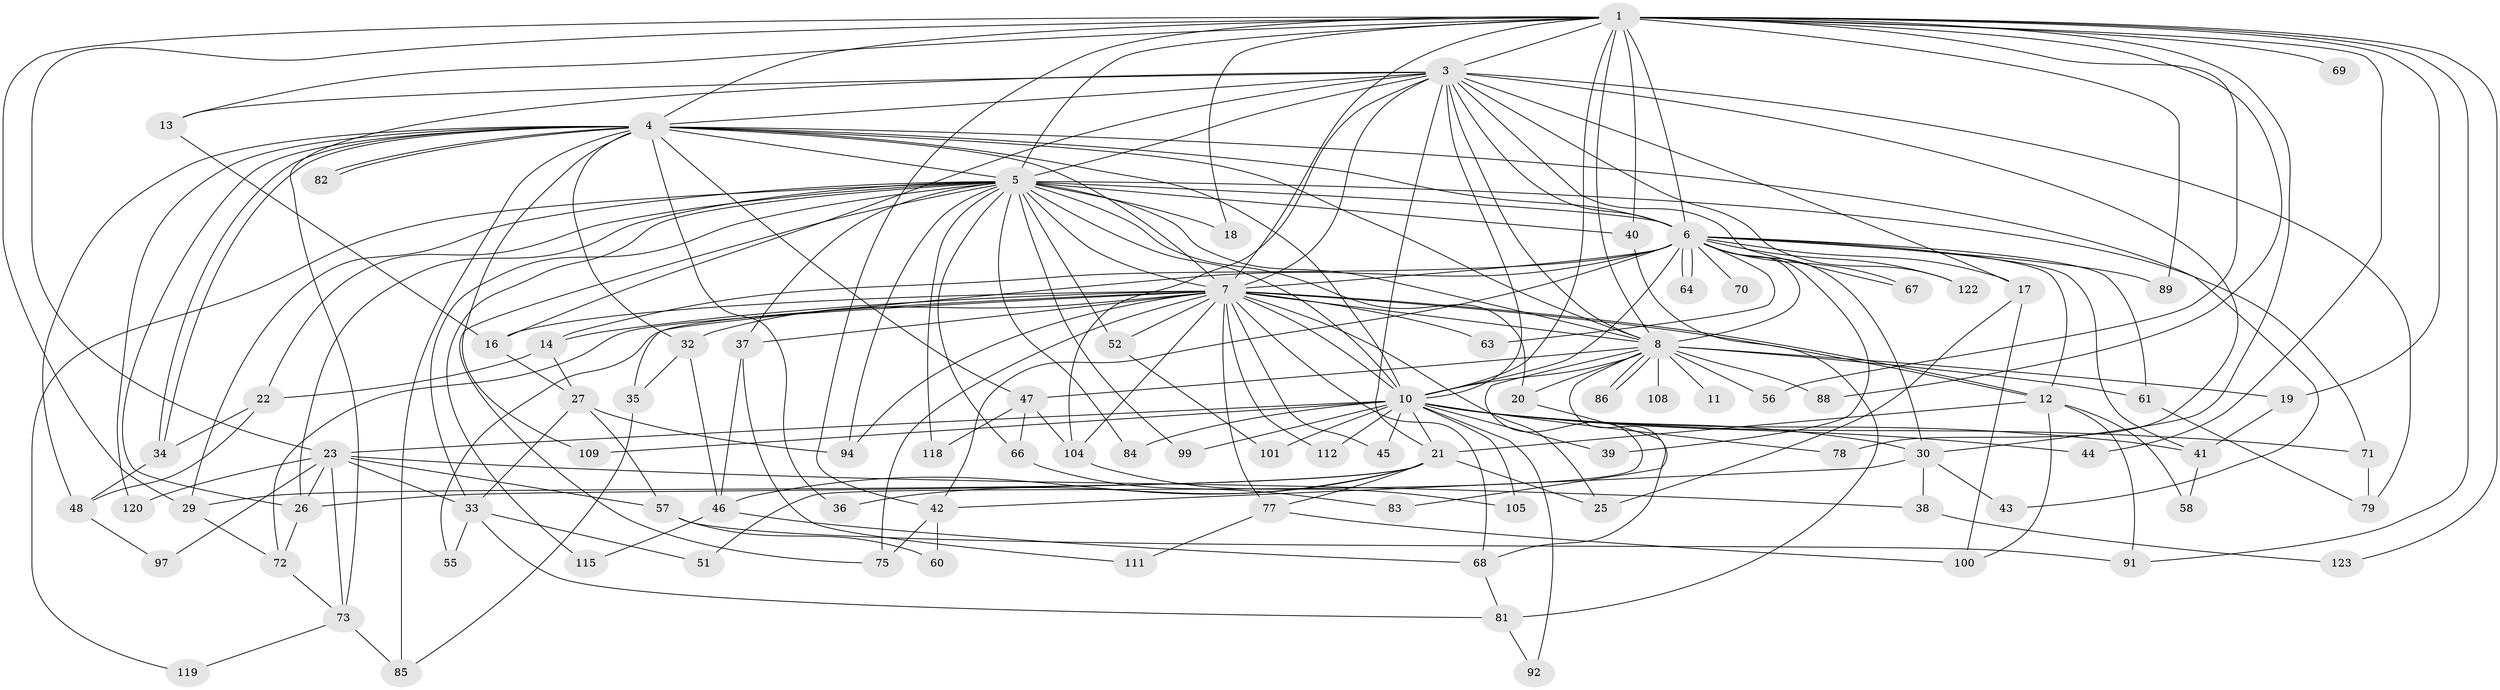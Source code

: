 // original degree distribution, {17: 0.016260162601626018, 21: 0.016260162601626018, 22: 0.008130081300813009, 20: 0.008130081300813009, 23: 0.008130081300813009, 28: 0.008130081300813009, 12: 0.008130081300813009, 26: 0.008130081300813009, 2: 0.5121951219512195, 5: 0.056910569105691054, 3: 0.17073170731707318, 4: 0.13008130081300814, 11: 0.008130081300813009, 9: 0.016260162601626018, 6: 0.024390243902439025}
// Generated by graph-tools (version 1.1) at 2025/11/02/27/25 16:11:00]
// undirected, 91 vertices, 215 edges
graph export_dot {
graph [start="1"]
  node [color=gray90,style=filled];
  1 [super="+2"];
  3 [super="+87"];
  4 [super="+76"];
  5 [super="+15"];
  6 [super="+28"];
  7 [super="+95"];
  8 [super="+9"];
  10 [super="+62"];
  11;
  12 [super="+24"];
  13;
  14;
  16 [super="+103"];
  17;
  18;
  19;
  20;
  21 [super="+53"];
  22;
  23;
  25 [super="+31"];
  26 [super="+50"];
  27 [super="+117"];
  29;
  30 [super="+65"];
  32;
  33 [super="+98"];
  34 [super="+59"];
  35 [super="+102"];
  36;
  37;
  38;
  39;
  40;
  41 [super="+54"];
  42 [super="+93"];
  43;
  44;
  45;
  46 [super="+110"];
  47;
  48 [super="+49"];
  51;
  52;
  55;
  56;
  57;
  58;
  60;
  61;
  63;
  64;
  66;
  67;
  68 [super="+74"];
  69;
  70;
  71 [super="+80"];
  72 [super="+107"];
  73 [super="+90"];
  75;
  77;
  78;
  79;
  81 [super="+116"];
  82;
  83;
  84;
  85;
  86;
  88;
  89;
  91 [super="+96"];
  92;
  94;
  97;
  99;
  100 [super="+106"];
  101;
  104 [super="+113"];
  105;
  108 [super="+114"];
  109;
  111;
  112;
  115 [super="+121"];
  118;
  119;
  120;
  122;
  123;
  1 -- 3 [weight=2];
  1 -- 4 [weight=2];
  1 -- 5 [weight=2];
  1 -- 6 [weight=2];
  1 -- 7 [weight=2];
  1 -- 8 [weight=4];
  1 -- 10 [weight=2];
  1 -- 30;
  1 -- 40;
  1 -- 42;
  1 -- 44;
  1 -- 56;
  1 -- 69 [weight=2];
  1 -- 88;
  1 -- 123;
  1 -- 13;
  1 -- 18;
  1 -- 19;
  1 -- 23;
  1 -- 89;
  1 -- 29;
  1 -- 91;
  3 -- 4;
  3 -- 5;
  3 -- 6 [weight=2];
  3 -- 7;
  3 -- 8 [weight=2];
  3 -- 10 [weight=2];
  3 -- 13;
  3 -- 16;
  3 -- 17;
  3 -- 21;
  3 -- 67;
  3 -- 73;
  3 -- 78;
  3 -- 79;
  3 -- 122;
  3 -- 104;
  4 -- 5;
  4 -- 6;
  4 -- 7;
  4 -- 8 [weight=2];
  4 -- 10;
  4 -- 32;
  4 -- 34;
  4 -- 34;
  4 -- 36;
  4 -- 43;
  4 -- 47;
  4 -- 48;
  4 -- 82;
  4 -- 82;
  4 -- 85;
  4 -- 109;
  4 -- 120;
  4 -- 26;
  5 -- 6;
  5 -- 7 [weight=2];
  5 -- 8 [weight=2];
  5 -- 10;
  5 -- 18;
  5 -- 22;
  5 -- 29;
  5 -- 33;
  5 -- 40;
  5 -- 52;
  5 -- 66;
  5 -- 75;
  5 -- 115 [weight=2];
  5 -- 118;
  5 -- 99;
  5 -- 37;
  5 -- 71;
  5 -- 84;
  5 -- 20;
  5 -- 119;
  5 -- 94;
  5 -- 26;
  6 -- 7;
  6 -- 8 [weight=2];
  6 -- 10;
  6 -- 14;
  6 -- 17;
  6 -- 30;
  6 -- 35;
  6 -- 42;
  6 -- 61;
  6 -- 63;
  6 -- 64;
  6 -- 64;
  6 -- 67;
  6 -- 70 [weight=2];
  6 -- 122;
  6 -- 39;
  6 -- 89;
  6 -- 12;
  6 -- 41;
  7 -- 8 [weight=2];
  7 -- 10;
  7 -- 12;
  7 -- 12;
  7 -- 14;
  7 -- 25;
  7 -- 32;
  7 -- 37;
  7 -- 45;
  7 -- 52;
  7 -- 55;
  7 -- 63;
  7 -- 68;
  7 -- 72;
  7 -- 77;
  7 -- 94;
  7 -- 104;
  7 -- 112;
  7 -- 75;
  7 -- 16;
  8 -- 10 [weight=2];
  8 -- 86;
  8 -- 86;
  8 -- 108 [weight=3];
  8 -- 11;
  8 -- 19;
  8 -- 20;
  8 -- 83;
  8 -- 88;
  8 -- 47;
  8 -- 51;
  8 -- 56;
  8 -- 61;
  10 -- 21;
  10 -- 23;
  10 -- 39;
  10 -- 41;
  10 -- 44;
  10 -- 45;
  10 -- 71;
  10 -- 78;
  10 -- 84;
  10 -- 92;
  10 -- 99;
  10 -- 101;
  10 -- 105;
  10 -- 109;
  10 -- 112;
  10 -- 30;
  12 -- 91;
  12 -- 100;
  12 -- 58;
  12 -- 21;
  13 -- 16;
  14 -- 22;
  14 -- 27;
  16 -- 27;
  17 -- 25;
  17 -- 100;
  19 -- 41;
  20 -- 68;
  21 -- 26;
  21 -- 36;
  21 -- 77;
  21 -- 46;
  21 -- 25;
  21 -- 29;
  22 -- 34;
  22 -- 48;
  23 -- 26;
  23 -- 33;
  23 -- 38;
  23 -- 57;
  23 -- 73;
  23 -- 97;
  23 -- 120;
  26 -- 72;
  27 -- 57;
  27 -- 33;
  27 -- 94;
  29 -- 72;
  30 -- 38;
  30 -- 43;
  30 -- 42;
  32 -- 35;
  32 -- 46;
  33 -- 51;
  33 -- 55;
  33 -- 81;
  34 -- 48;
  35 -- 85;
  37 -- 46;
  37 -- 111;
  38 -- 123;
  40 -- 81;
  41 -- 58;
  42 -- 60;
  42 -- 75;
  46 -- 68;
  46 -- 115;
  47 -- 66;
  47 -- 104;
  47 -- 118;
  48 -- 97;
  52 -- 101;
  57 -- 60;
  57 -- 91;
  61 -- 79;
  66 -- 83;
  68 -- 81;
  71 -- 79;
  72 -- 73;
  73 -- 85;
  73 -- 119;
  77 -- 111;
  77 -- 100;
  81 -- 92;
  104 -- 105;
}

